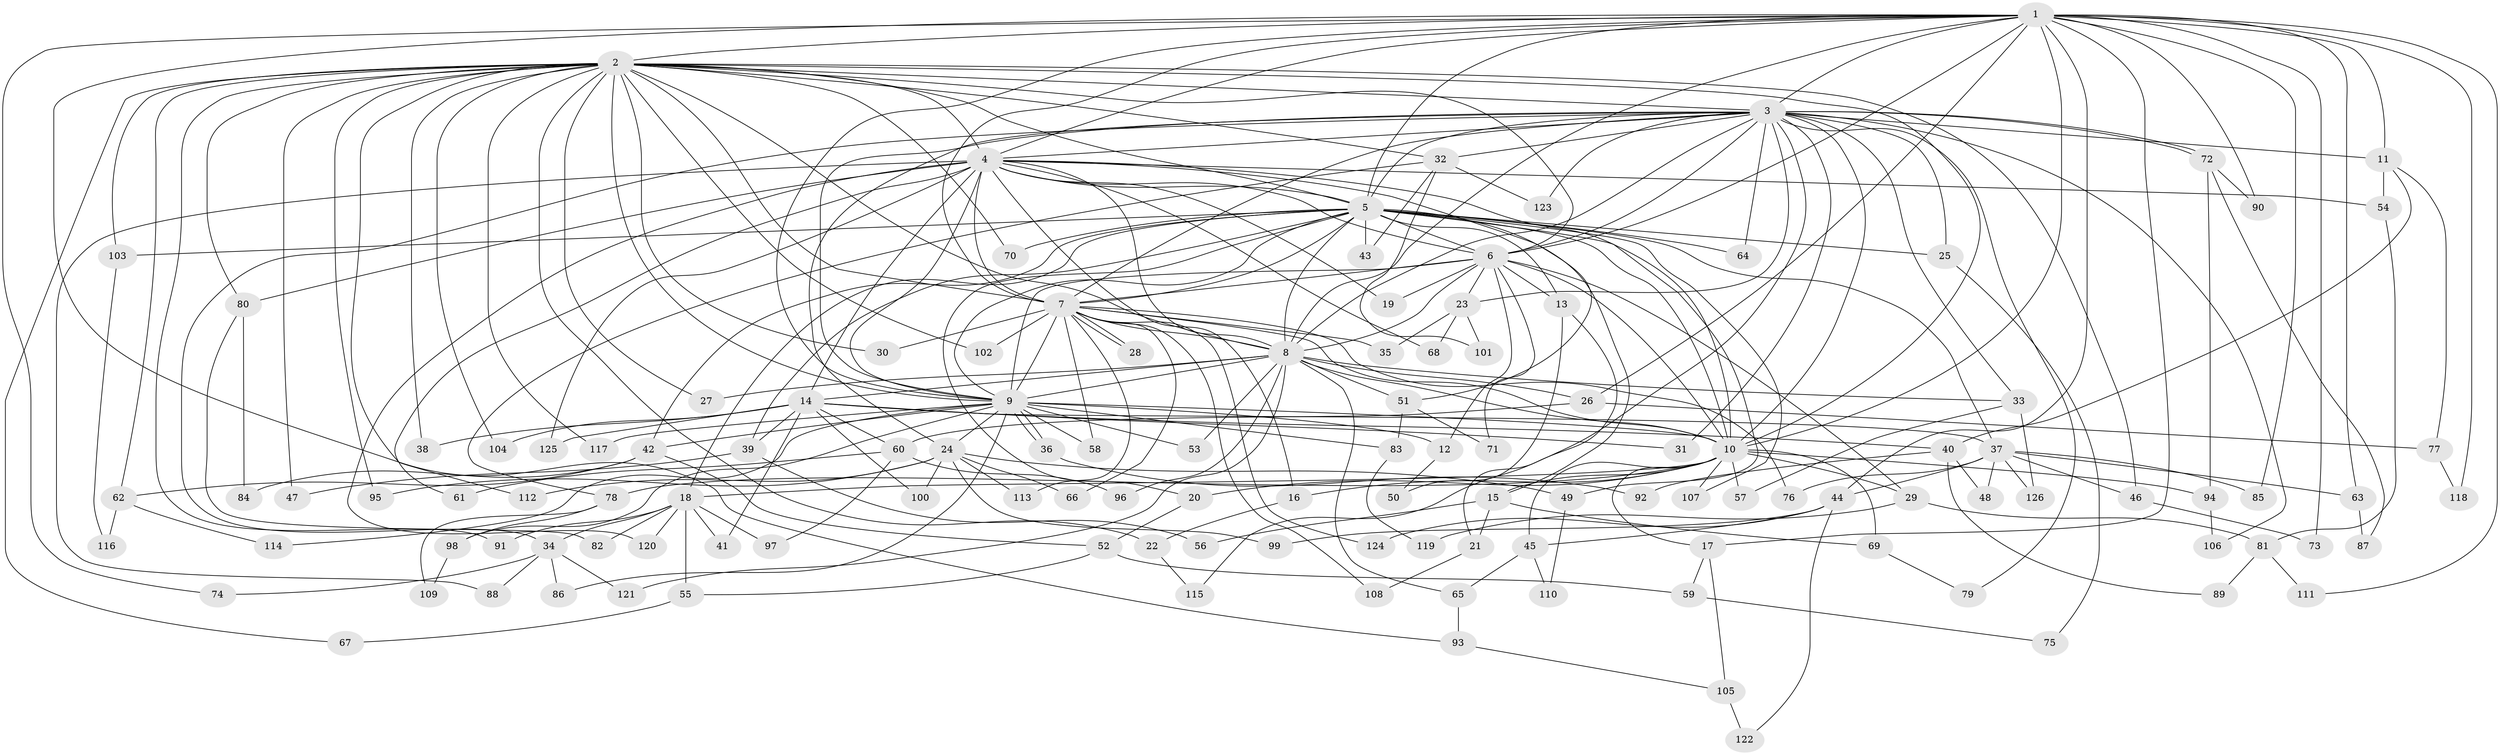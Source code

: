 // Generated by graph-tools (version 1.1) at 2025/49/03/09/25 03:49:43]
// undirected, 126 vertices, 277 edges
graph export_dot {
graph [start="1"]
  node [color=gray90,style=filled];
  1;
  2;
  3;
  4;
  5;
  6;
  7;
  8;
  9;
  10;
  11;
  12;
  13;
  14;
  15;
  16;
  17;
  18;
  19;
  20;
  21;
  22;
  23;
  24;
  25;
  26;
  27;
  28;
  29;
  30;
  31;
  32;
  33;
  34;
  35;
  36;
  37;
  38;
  39;
  40;
  41;
  42;
  43;
  44;
  45;
  46;
  47;
  48;
  49;
  50;
  51;
  52;
  53;
  54;
  55;
  56;
  57;
  58;
  59;
  60;
  61;
  62;
  63;
  64;
  65;
  66;
  67;
  68;
  69;
  70;
  71;
  72;
  73;
  74;
  75;
  76;
  77;
  78;
  79;
  80;
  81;
  82;
  83;
  84;
  85;
  86;
  87;
  88;
  89;
  90;
  91;
  92;
  93;
  94;
  95;
  96;
  97;
  98;
  99;
  100;
  101;
  102;
  103;
  104;
  105;
  106;
  107;
  108;
  109;
  110;
  111;
  112;
  113;
  114;
  115;
  116;
  117;
  118;
  119;
  120;
  121;
  122;
  123;
  124;
  125;
  126;
  1 -- 2;
  1 -- 3;
  1 -- 4;
  1 -- 5;
  1 -- 6;
  1 -- 7;
  1 -- 8;
  1 -- 9;
  1 -- 10;
  1 -- 11;
  1 -- 17;
  1 -- 26;
  1 -- 44;
  1 -- 63;
  1 -- 73;
  1 -- 74;
  1 -- 85;
  1 -- 90;
  1 -- 93;
  1 -- 111;
  1 -- 118;
  2 -- 3;
  2 -- 4;
  2 -- 5;
  2 -- 6;
  2 -- 7;
  2 -- 8;
  2 -- 9;
  2 -- 10;
  2 -- 22;
  2 -- 27;
  2 -- 30;
  2 -- 32;
  2 -- 38;
  2 -- 46;
  2 -- 47;
  2 -- 62;
  2 -- 67;
  2 -- 70;
  2 -- 80;
  2 -- 91;
  2 -- 95;
  2 -- 102;
  2 -- 103;
  2 -- 104;
  2 -- 112;
  2 -- 117;
  3 -- 4;
  3 -- 5;
  3 -- 6;
  3 -- 7;
  3 -- 8;
  3 -- 9;
  3 -- 10;
  3 -- 11;
  3 -- 23;
  3 -- 24;
  3 -- 25;
  3 -- 31;
  3 -- 32;
  3 -- 33;
  3 -- 34;
  3 -- 64;
  3 -- 72;
  3 -- 72;
  3 -- 79;
  3 -- 106;
  3 -- 115;
  3 -- 123;
  4 -- 5;
  4 -- 6;
  4 -- 7;
  4 -- 8;
  4 -- 9;
  4 -- 10;
  4 -- 14;
  4 -- 16;
  4 -- 19;
  4 -- 51;
  4 -- 54;
  4 -- 61;
  4 -- 68;
  4 -- 80;
  4 -- 88;
  4 -- 120;
  4 -- 125;
  5 -- 6;
  5 -- 7;
  5 -- 8;
  5 -- 9;
  5 -- 10;
  5 -- 13;
  5 -- 15;
  5 -- 18;
  5 -- 20;
  5 -- 25;
  5 -- 37;
  5 -- 39;
  5 -- 42;
  5 -- 43;
  5 -- 49;
  5 -- 64;
  5 -- 70;
  5 -- 103;
  5 -- 107;
  6 -- 7;
  6 -- 8;
  6 -- 9;
  6 -- 10;
  6 -- 12;
  6 -- 13;
  6 -- 19;
  6 -- 23;
  6 -- 29;
  6 -- 71;
  7 -- 8;
  7 -- 9;
  7 -- 10;
  7 -- 28;
  7 -- 28;
  7 -- 30;
  7 -- 35;
  7 -- 58;
  7 -- 66;
  7 -- 76;
  7 -- 102;
  7 -- 108;
  7 -- 113;
  7 -- 124;
  8 -- 9;
  8 -- 10;
  8 -- 14;
  8 -- 26;
  8 -- 27;
  8 -- 33;
  8 -- 51;
  8 -- 53;
  8 -- 65;
  8 -- 96;
  8 -- 121;
  9 -- 10;
  9 -- 12;
  9 -- 24;
  9 -- 36;
  9 -- 36;
  9 -- 42;
  9 -- 53;
  9 -- 58;
  9 -- 83;
  9 -- 86;
  9 -- 98;
  9 -- 114;
  9 -- 117;
  10 -- 15;
  10 -- 16;
  10 -- 17;
  10 -- 18;
  10 -- 20;
  10 -- 29;
  10 -- 45;
  10 -- 57;
  10 -- 69;
  10 -- 78;
  10 -- 94;
  10 -- 107;
  11 -- 40;
  11 -- 54;
  11 -- 77;
  12 -- 50;
  13 -- 21;
  13 -- 50;
  14 -- 31;
  14 -- 37;
  14 -- 38;
  14 -- 39;
  14 -- 40;
  14 -- 41;
  14 -- 60;
  14 -- 100;
  14 -- 104;
  14 -- 125;
  15 -- 21;
  15 -- 56;
  15 -- 69;
  16 -- 22;
  17 -- 59;
  17 -- 105;
  18 -- 34;
  18 -- 41;
  18 -- 55;
  18 -- 82;
  18 -- 91;
  18 -- 97;
  18 -- 120;
  20 -- 52;
  21 -- 108;
  22 -- 115;
  23 -- 35;
  23 -- 68;
  23 -- 101;
  24 -- 49;
  24 -- 66;
  24 -- 95;
  24 -- 99;
  24 -- 100;
  24 -- 112;
  24 -- 113;
  25 -- 75;
  26 -- 60;
  26 -- 77;
  29 -- 81;
  29 -- 119;
  32 -- 43;
  32 -- 78;
  32 -- 101;
  32 -- 123;
  33 -- 57;
  33 -- 126;
  34 -- 74;
  34 -- 86;
  34 -- 88;
  34 -- 121;
  36 -- 92;
  37 -- 44;
  37 -- 46;
  37 -- 48;
  37 -- 63;
  37 -- 76;
  37 -- 85;
  37 -- 126;
  39 -- 47;
  39 -- 56;
  40 -- 48;
  40 -- 89;
  40 -- 92;
  42 -- 52;
  42 -- 62;
  42 -- 84;
  44 -- 45;
  44 -- 99;
  44 -- 122;
  44 -- 124;
  45 -- 65;
  45 -- 110;
  46 -- 73;
  49 -- 110;
  51 -- 71;
  51 -- 83;
  52 -- 55;
  52 -- 59;
  54 -- 81;
  55 -- 67;
  59 -- 75;
  60 -- 61;
  60 -- 96;
  60 -- 97;
  62 -- 114;
  62 -- 116;
  63 -- 87;
  65 -- 93;
  69 -- 79;
  72 -- 87;
  72 -- 90;
  72 -- 94;
  77 -- 118;
  78 -- 98;
  78 -- 109;
  80 -- 82;
  80 -- 84;
  81 -- 89;
  81 -- 111;
  83 -- 119;
  93 -- 105;
  94 -- 106;
  98 -- 109;
  103 -- 116;
  105 -- 122;
}
